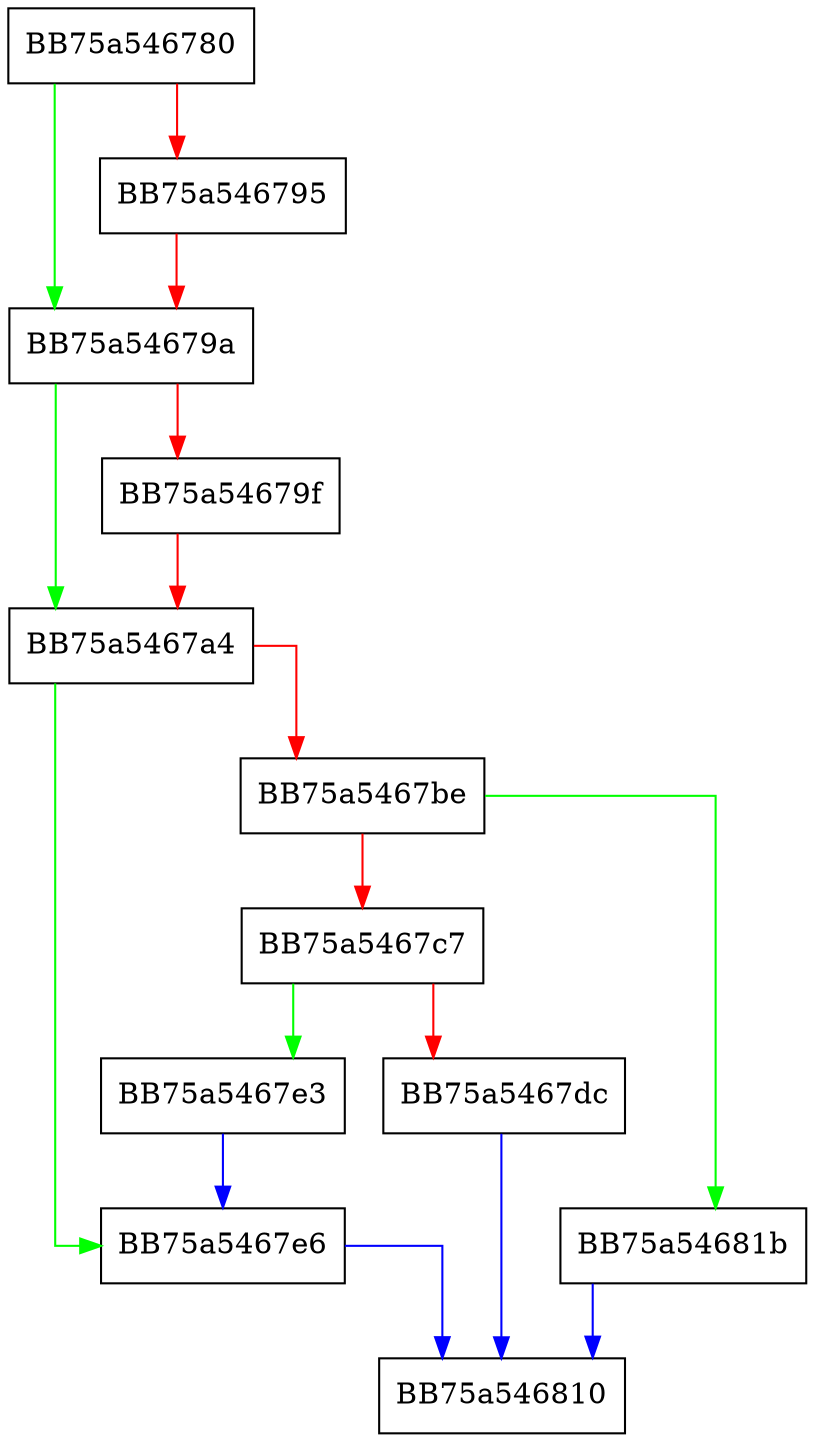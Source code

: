 digraph AddScanIDData {
  node [shape="box"];
  graph [splines=ortho];
  BB75a546780 -> BB75a54679a [color="green"];
  BB75a546780 -> BB75a546795 [color="red"];
  BB75a546795 -> BB75a54679a [color="red"];
  BB75a54679a -> BB75a5467a4 [color="green"];
  BB75a54679a -> BB75a54679f [color="red"];
  BB75a54679f -> BB75a5467a4 [color="red"];
  BB75a5467a4 -> BB75a5467e6 [color="green"];
  BB75a5467a4 -> BB75a5467be [color="red"];
  BB75a5467be -> BB75a54681b [color="green"];
  BB75a5467be -> BB75a5467c7 [color="red"];
  BB75a5467c7 -> BB75a5467e3 [color="green"];
  BB75a5467c7 -> BB75a5467dc [color="red"];
  BB75a5467dc -> BB75a546810 [color="blue"];
  BB75a5467e3 -> BB75a5467e6 [color="blue"];
  BB75a5467e6 -> BB75a546810 [color="blue"];
  BB75a54681b -> BB75a546810 [color="blue"];
}
